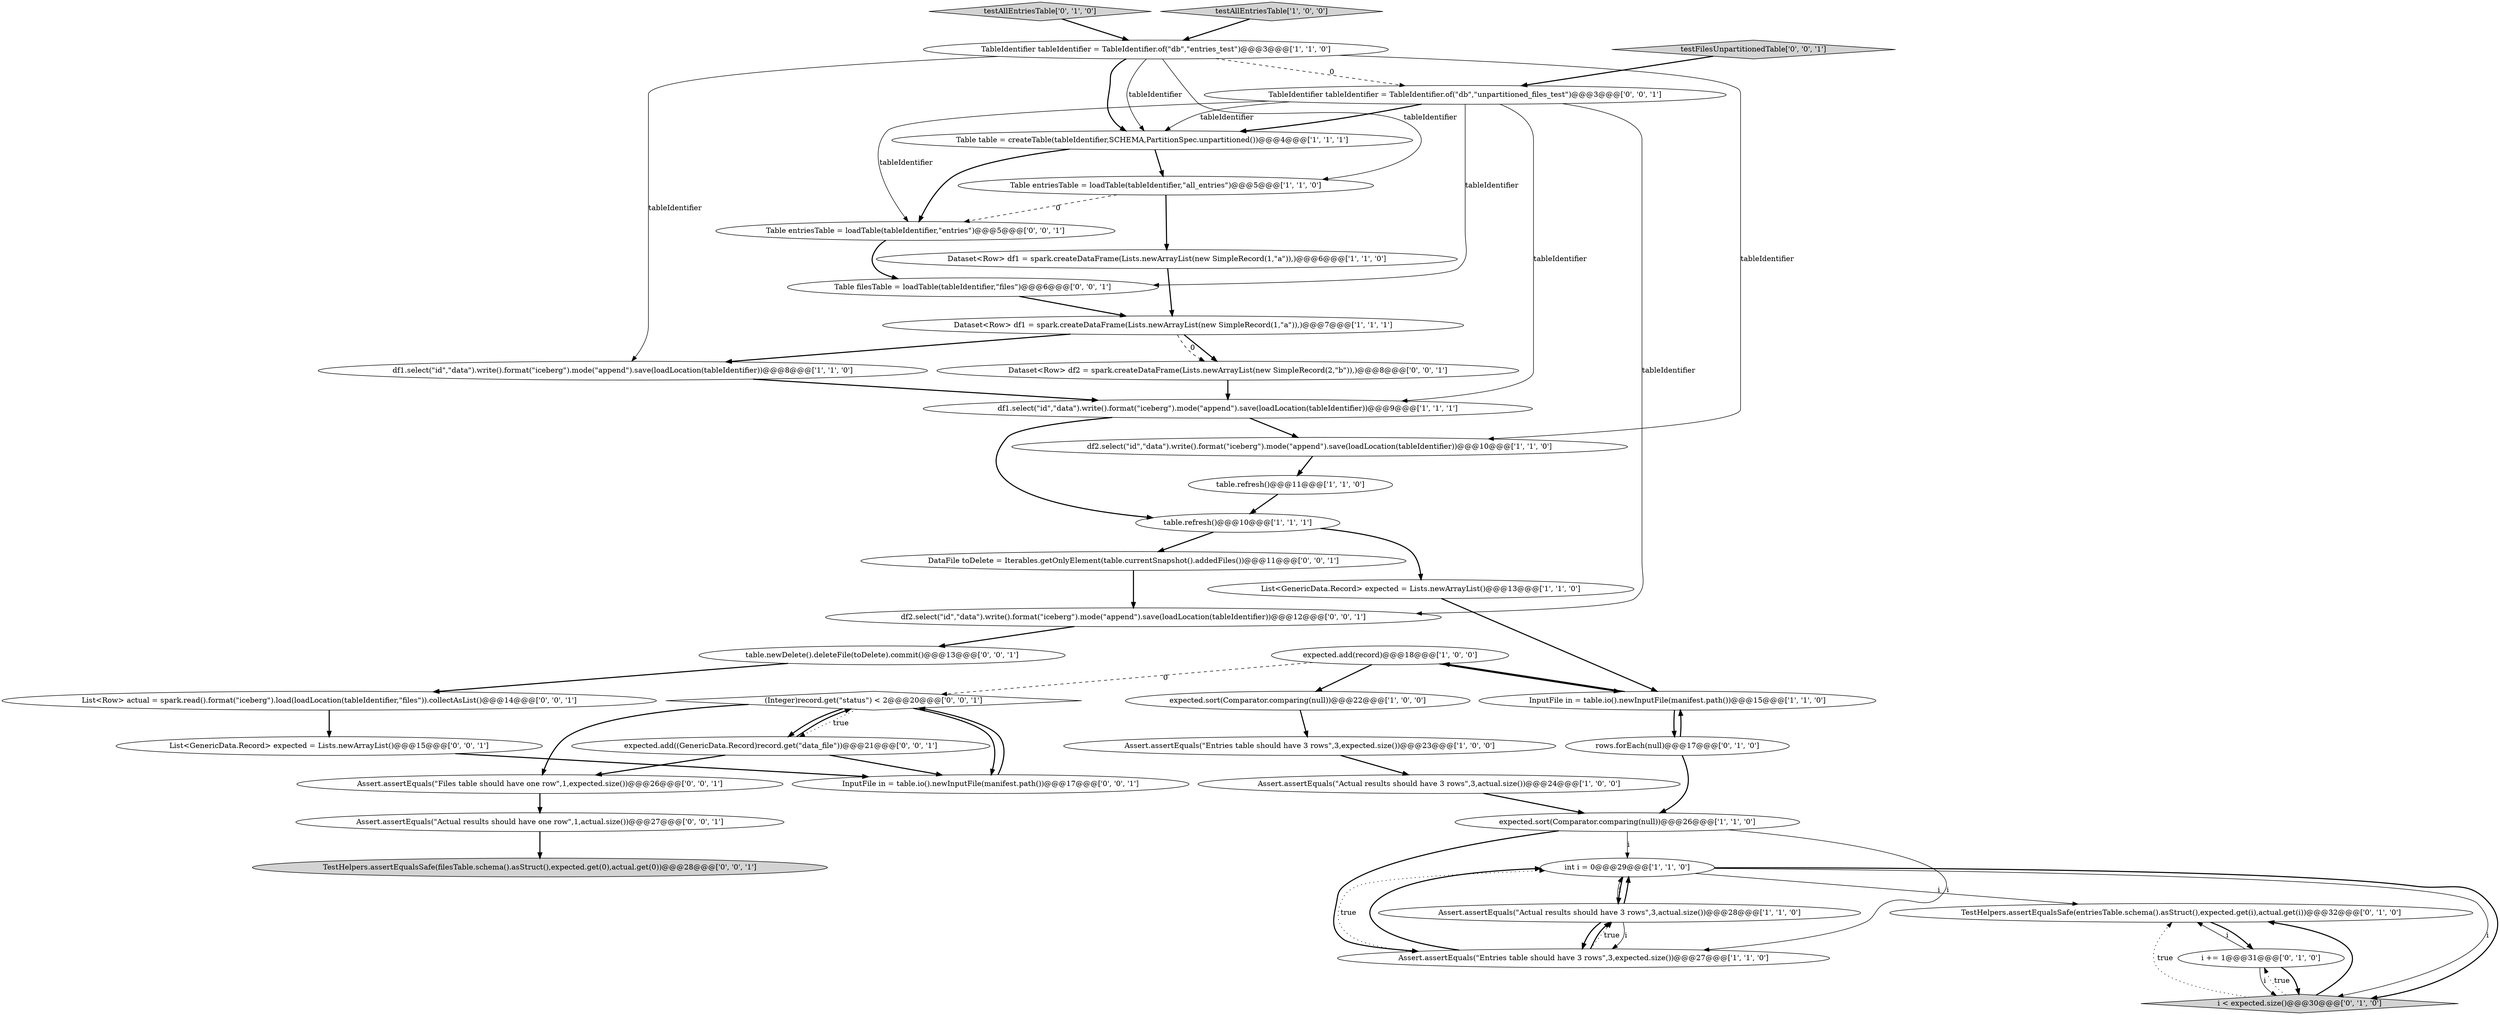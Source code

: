digraph {
23 [style = filled, label = "TestHelpers.assertEqualsSafe(entriesTable.schema().asStruct(),expected.get(i),actual.get(i))@@@32@@@['0', '1', '0']", fillcolor = white, shape = ellipse image = "AAA0AAABBB2BBB"];
33 [style = filled, label = "TestHelpers.assertEqualsSafe(filesTable.schema().asStruct(),expected.get(0),actual.get(0))@@@28@@@['0', '0', '1']", fillcolor = lightgray, shape = ellipse image = "AAA0AAABBB3BBB"];
15 [style = filled, label = "Dataset<Row> df1 = spark.createDataFrame(Lists.newArrayList(new SimpleRecord(1,\"a\")),)@@@7@@@['1', '1', '1']", fillcolor = white, shape = ellipse image = "AAA0AAABBB1BBB"];
22 [style = filled, label = "testAllEntriesTable['0', '1', '0']", fillcolor = lightgray, shape = diamond image = "AAA0AAABBB2BBB"];
32 [style = filled, label = "df2.select(\"id\",\"data\").write().format(\"iceberg\").mode(\"append\").save(loadLocation(tableIdentifier))@@@12@@@['0', '0', '1']", fillcolor = white, shape = ellipse image = "AAA0AAABBB3BBB"];
28 [style = filled, label = "Table entriesTable = loadTable(tableIdentifier,\"entries\")@@@5@@@['0', '0', '1']", fillcolor = white, shape = ellipse image = "AAA0AAABBB3BBB"];
14 [style = filled, label = "Assert.assertEquals(\"Actual results should have 3 rows\",3,actual.size())@@@24@@@['1', '0', '0']", fillcolor = white, shape = ellipse image = "AAA0AAABBB1BBB"];
7 [style = filled, label = "table.refresh()@@@11@@@['1', '1', '0']", fillcolor = white, shape = ellipse image = "AAA0AAABBB1BBB"];
36 [style = filled, label = "List<Row> actual = spark.read().format(\"iceberg\").load(loadLocation(tableIdentifier,\"files\")).collectAsList()@@@14@@@['0', '0', '1']", fillcolor = white, shape = ellipse image = "AAA0AAABBB3BBB"];
11 [style = filled, label = "InputFile in = table.io().newInputFile(manifest.path())@@@15@@@['1', '1', '0']", fillcolor = white, shape = ellipse image = "AAA0AAABBB1BBB"];
12 [style = filled, label = "Assert.assertEquals(\"Entries table should have 3 rows\",3,expected.size())@@@23@@@['1', '0', '0']", fillcolor = white, shape = ellipse image = "AAA0AAABBB1BBB"];
31 [style = filled, label = "Assert.assertEquals(\"Actual results should have one row\",1,actual.size())@@@27@@@['0', '0', '1']", fillcolor = white, shape = ellipse image = "AAA0AAABBB3BBB"];
16 [style = filled, label = "expected.sort(Comparator.comparing(null))@@@26@@@['1', '1', '0']", fillcolor = white, shape = ellipse image = "AAA0AAABBB1BBB"];
38 [style = filled, label = "TableIdentifier tableIdentifier = TableIdentifier.of(\"db\",\"unpartitioned_files_test\")@@@3@@@['0', '0', '1']", fillcolor = white, shape = ellipse image = "AAA0AAABBB3BBB"];
2 [style = filled, label = "table.refresh()@@@10@@@['1', '1', '1']", fillcolor = white, shape = ellipse image = "AAA0AAABBB1BBB"];
29 [style = filled, label = "Dataset<Row> df2 = spark.createDataFrame(Lists.newArrayList(new SimpleRecord(2,\"b\")),)@@@8@@@['0', '0', '1']", fillcolor = white, shape = ellipse image = "AAA0AAABBB3BBB"];
21 [style = filled, label = "rows.forEach(null)@@@17@@@['0', '1', '0']", fillcolor = white, shape = ellipse image = "AAA0AAABBB2BBB"];
41 [style = filled, label = "List<GenericData.Record> expected = Lists.newArrayList()@@@15@@@['0', '0', '1']", fillcolor = white, shape = ellipse image = "AAA0AAABBB3BBB"];
10 [style = filled, label = "TableIdentifier tableIdentifier = TableIdentifier.of(\"db\",\"entries_test\")@@@3@@@['1', '1', '0']", fillcolor = white, shape = ellipse image = "AAA0AAABBB1BBB"];
27 [style = filled, label = "InputFile in = table.io().newInputFile(manifest.path())@@@17@@@['0', '0', '1']", fillcolor = white, shape = ellipse image = "AAA0AAABBB3BBB"];
6 [style = filled, label = "df2.select(\"id\",\"data\").write().format(\"iceberg\").mode(\"append\").save(loadLocation(tableIdentifier))@@@10@@@['1', '1', '0']", fillcolor = white, shape = ellipse image = "AAA0AAABBB1BBB"];
39 [style = filled, label = "table.newDelete().deleteFile(toDelete).commit()@@@13@@@['0', '0', '1']", fillcolor = white, shape = ellipse image = "AAA0AAABBB3BBB"];
18 [style = filled, label = "Dataset<Row> df1 = spark.createDataFrame(Lists.newArrayList(new SimpleRecord(1,\"a\")),)@@@6@@@['1', '1', '0']", fillcolor = white, shape = ellipse image = "AAA0AAABBB1BBB"];
37 [style = filled, label = "testFilesUnpartitionedTable['0', '0', '1']", fillcolor = lightgray, shape = diamond image = "AAA0AAABBB3BBB"];
25 [style = filled, label = "i += 1@@@31@@@['0', '1', '0']", fillcolor = white, shape = ellipse image = "AAA0AAABBB2BBB"];
1 [style = filled, label = "Assert.assertEquals(\"Entries table should have 3 rows\",3,expected.size())@@@27@@@['1', '1', '0']", fillcolor = white, shape = ellipse image = "AAA0AAABBB1BBB"];
20 [style = filled, label = "expected.add(record)@@@18@@@['1', '0', '0']", fillcolor = white, shape = ellipse image = "AAA0AAABBB1BBB"];
24 [style = filled, label = "i < expected.size()@@@30@@@['0', '1', '0']", fillcolor = lightgray, shape = diamond image = "AAA0AAABBB2BBB"];
26 [style = filled, label = "Assert.assertEquals(\"Files table should have one row\",1,expected.size())@@@26@@@['0', '0', '1']", fillcolor = white, shape = ellipse image = "AAA0AAABBB3BBB"];
13 [style = filled, label = "df1.select(\"id\",\"data\").write().format(\"iceberg\").mode(\"append\").save(loadLocation(tableIdentifier))@@@9@@@['1', '1', '1']", fillcolor = white, shape = ellipse image = "AAA0AAABBB1BBB"];
40 [style = filled, label = "Table filesTable = loadTable(tableIdentifier,\"files\")@@@6@@@['0', '0', '1']", fillcolor = white, shape = ellipse image = "AAA0AAABBB3BBB"];
4 [style = filled, label = "Table table = createTable(tableIdentifier,SCHEMA,PartitionSpec.unpartitioned())@@@4@@@['1', '1', '1']", fillcolor = white, shape = ellipse image = "AAA0AAABBB1BBB"];
0 [style = filled, label = "List<GenericData.Record> expected = Lists.newArrayList()@@@13@@@['1', '1', '0']", fillcolor = white, shape = ellipse image = "AAA0AAABBB1BBB"];
3 [style = filled, label = "testAllEntriesTable['1', '0', '0']", fillcolor = lightgray, shape = diamond image = "AAA0AAABBB1BBB"];
9 [style = filled, label = "df1.select(\"id\",\"data\").write().format(\"iceberg\").mode(\"append\").save(loadLocation(tableIdentifier))@@@8@@@['1', '1', '0']", fillcolor = white, shape = ellipse image = "AAA0AAABBB1BBB"];
17 [style = filled, label = "int i = 0@@@29@@@['1', '1', '0']", fillcolor = white, shape = ellipse image = "AAA0AAABBB1BBB"];
35 [style = filled, label = "expected.add((GenericData.Record)record.get(\"data_file\"))@@@21@@@['0', '0', '1']", fillcolor = white, shape = ellipse image = "AAA0AAABBB3BBB"];
34 [style = filled, label = "DataFile toDelete = Iterables.getOnlyElement(table.currentSnapshot().addedFiles())@@@11@@@['0', '0', '1']", fillcolor = white, shape = ellipse image = "AAA0AAABBB3BBB"];
19 [style = filled, label = "expected.sort(Comparator.comparing(null))@@@22@@@['1', '0', '0']", fillcolor = white, shape = ellipse image = "AAA0AAABBB1BBB"];
5 [style = filled, label = "Assert.assertEquals(\"Actual results should have 3 rows\",3,actual.size())@@@28@@@['1', '1', '0']", fillcolor = white, shape = ellipse image = "AAA0AAABBB1BBB"];
8 [style = filled, label = "Table entriesTable = loadTable(tableIdentifier,\"all_entries\")@@@5@@@['1', '1', '0']", fillcolor = white, shape = ellipse image = "AAA0AAABBB1BBB"];
30 [style = filled, label = "(Integer)record.get(\"status\") < 2@@@20@@@['0', '0', '1']", fillcolor = white, shape = diamond image = "AAA0AAABBB3BBB"];
38->28 [style = solid, label="tableIdentifier"];
25->23 [style = solid, label="i"];
10->8 [style = solid, label="tableIdentifier"];
21->11 [style = bold, label=""];
3->10 [style = bold, label=""];
15->29 [style = bold, label=""];
29->13 [style = bold, label=""];
30->26 [style = bold, label=""];
41->27 [style = bold, label=""];
8->28 [style = dashed, label="0"];
23->25 [style = bold, label=""];
11->20 [style = bold, label=""];
15->9 [style = bold, label=""];
11->21 [style = bold, label=""];
14->16 [style = bold, label=""];
35->30 [style = bold, label=""];
38->32 [style = solid, label="tableIdentifier"];
24->23 [style = bold, label=""];
38->4 [style = bold, label=""];
12->14 [style = bold, label=""];
16->1 [style = solid, label="i"];
5->1 [style = bold, label=""];
21->16 [style = bold, label=""];
25->24 [style = bold, label=""];
32->39 [style = bold, label=""];
26->31 [style = bold, label=""];
17->24 [style = solid, label="i"];
38->13 [style = solid, label="tableIdentifier"];
9->13 [style = bold, label=""];
13->6 [style = bold, label=""];
2->34 [style = bold, label=""];
4->8 [style = bold, label=""];
1->17 [style = dotted, label="true"];
7->2 [style = bold, label=""];
30->35 [style = dotted, label="true"];
0->11 [style = bold, label=""];
38->4 [style = solid, label="tableIdentifier"];
20->19 [style = bold, label=""];
35->27 [style = bold, label=""];
5->1 [style = solid, label="i"];
8->18 [style = bold, label=""];
5->17 [style = bold, label=""];
39->36 [style = bold, label=""];
36->41 [style = bold, label=""];
30->27 [style = bold, label=""];
4->28 [style = bold, label=""];
40->15 [style = bold, label=""];
37->38 [style = bold, label=""];
24->23 [style = dotted, label="true"];
16->1 [style = bold, label=""];
1->5 [style = dotted, label="true"];
10->4 [style = bold, label=""];
17->24 [style = bold, label=""];
20->30 [style = dashed, label="0"];
10->4 [style = solid, label="tableIdentifier"];
27->30 [style = bold, label=""];
16->17 [style = solid, label="i"];
1->17 [style = bold, label=""];
15->29 [style = dashed, label="0"];
1->5 [style = bold, label=""];
10->38 [style = dashed, label="0"];
38->40 [style = solid, label="tableIdentifier"];
10->9 [style = solid, label="tableIdentifier"];
10->6 [style = solid, label="tableIdentifier"];
25->24 [style = solid, label="i"];
2->0 [style = bold, label=""];
28->40 [style = bold, label=""];
30->35 [style = bold, label=""];
24->25 [style = dotted, label="true"];
6->7 [style = bold, label=""];
13->2 [style = bold, label=""];
31->33 [style = bold, label=""];
35->26 [style = bold, label=""];
17->23 [style = solid, label="i"];
19->12 [style = bold, label=""];
22->10 [style = bold, label=""];
17->5 [style = bold, label=""];
5->17 [style = solid, label="i"];
34->32 [style = bold, label=""];
20->11 [style = bold, label=""];
18->15 [style = bold, label=""];
}
